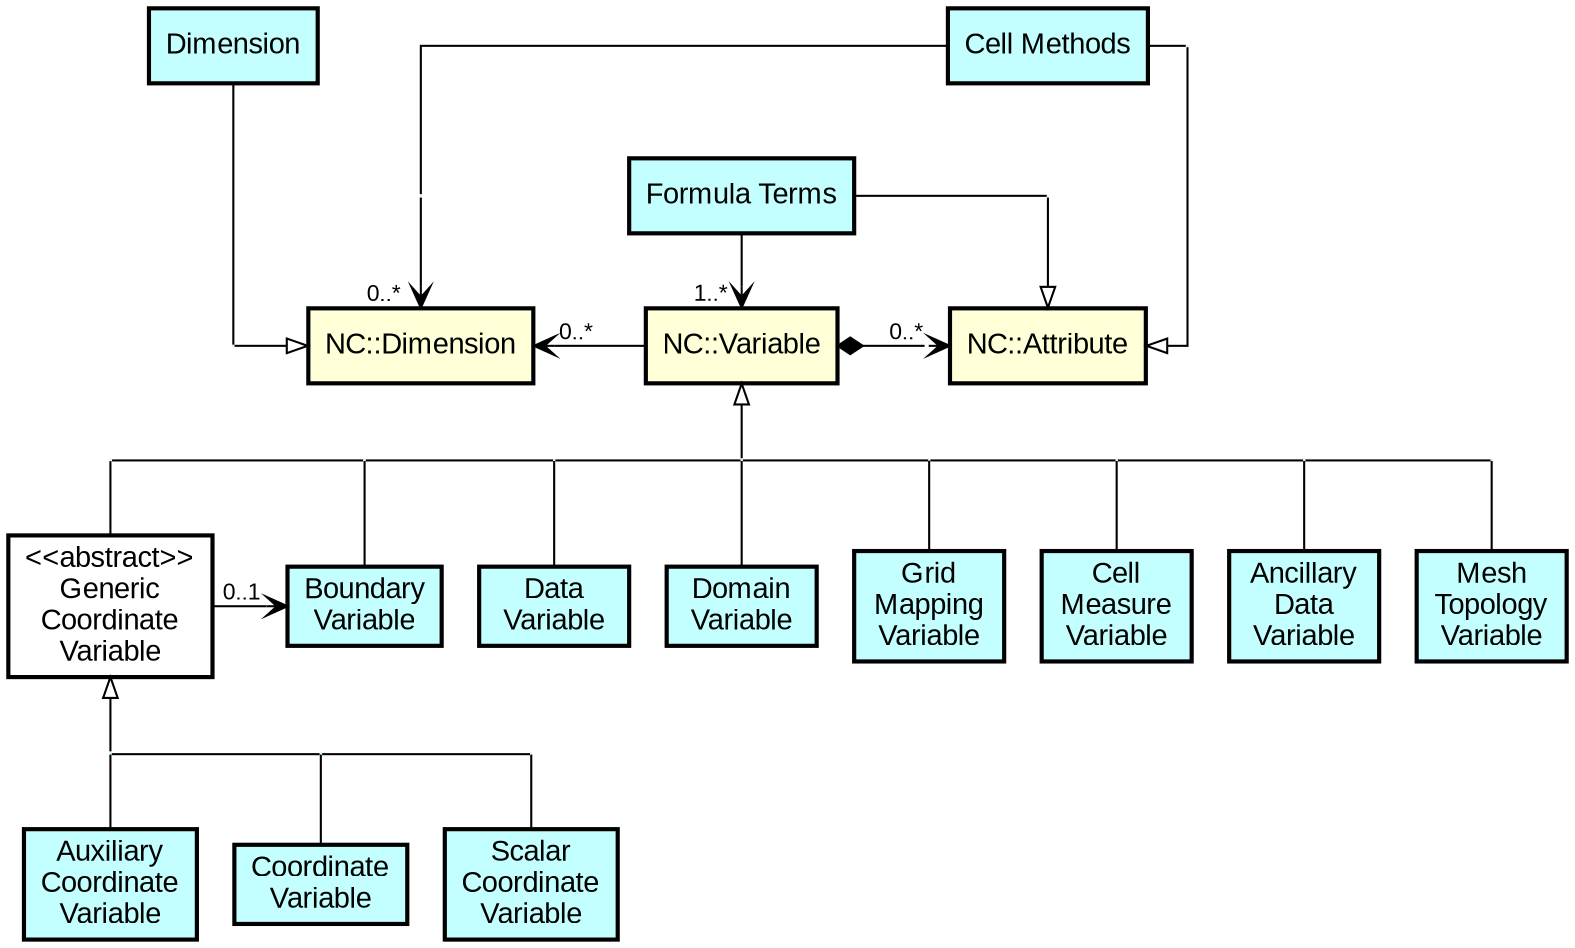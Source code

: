 # ====================================================================
# Source code for cfdm_cf_concepts.svg
#
# cfdm_cf_concepts.svg created with:
#
# $ dot -T svg cfdm_cf_concepts.gv -o cfdm_cf_concepts.svg
# ====================================================================

digraph {splines=ortho nodesep="+0.25"

# --------------------------------------------------------------------
# NetCDF variables
# --------------------------------------------------------------------
node [
     style="filled,bold"
     shape=rectangle
     fillcolor="#FFFFD8"
     width=1.0
     height=0.5
     fontname="Arial"
     ]

NetCDFDimension [label="NC::Dimension"]
NetCDFVariable [label="NC::Variable"]
NetCDFAttribute [label="NC::Attribute"]

# --------------------------------------------------------------------
# CF-netCDF elements
# --------------------------------------------------------------------
node [
     style="filled,bold"
     shape=rectangle
     fillcolor="#C3FFFF"
     width=1.0
     height=0.5
     fontname="Arial"
     ]

GenericCoordinate [label="<<abstract>>\nGeneric\nCoordinate\nVariable"
		   fillcolor=white]

Dimension [label="Dimension"]
CellMethods [label="Cell Methods"]
FormulaTerms [label="Formula Terms"]
AuxiliaryCoordinate [label="Auxiliary\nCoordinate\nVariable"]
Coordinate [label="Coordinate\nVariable"]
ScalarCoordinate [label="Scalar\nCoordinate\nVariable"]
Data [label="Data\nVariable"]
Domain [label="Domain\nVariable"]
CellMeasure [label="Cell\nMeasure\nVariable"]
AncillaryData [label="Ancillary\nData\nVariable"]
BoundaryVariable [label="Boundary\nVariable"]
GridMapping [label="Grid\nMapping\nVariable"]
MeshTopology [label="Mesh\nTopology\nVariable"]

# --------------------------------------------------------------------
# Invisible nodes used to aid in layout
# --------------------------------------------------------------------
node [
     width=0
     height=0
     size=fixed
     shape=none
     label=""
     ]
route1
route2
route3
route4
route5
route6
route7
route8
route9
route10
route11
route12
route13
route14
route15

edge [arrowtail=none
      arrowhead=none
      dir=both
      arrowsize=1.0
      fontname="Arial"
      labelfontsize=11.0
      ]

Dimension -> route3 []
route3 -> NetCDFDimension [arrowhead=empty minlen=2]
CellMethods -> route1 []
route1 -> NetCDFDimension [arrowhead=vee headlabel="0..*   " weight=100]
CellMethods -> route2 []
route2 -> NetCDFAttribute [arrowhead=empty]

{rank=same; Dimension, route2, CellMethods}

NetCDFDimension -> NetCDFVariable [arrowtail=vee minlen=3 taillabel="    0..*"]
NetCDFVariable -> NetCDFAttribute [arrowtail=vee arrowhead=diamond minlen=3 taillabel="0..*    "]
{rank=same; route3, NetCDFDimension, NetCDFVariable, NetCDFAttribute}

FormulaTerms -> NetCDFVariable [arrowhead=vee weight=100 headlabel="1..*  "]
FormulaTerms -> route11 []
route11 -> NetCDFAttribute [arrowhead=empty weight=100]	    
{rank=same; route1, route11, FormulaTerms}

NetCDFVariable -> route7 [arrowtail=empty weight=100]
route7 -> Domain [weight=100]
GenericCoordinate -> route4 [weight=100]
route4 -> route5 []
route5 -> BoundaryVariable [weight=100]
route5 -> route6 []
route6 -> Data []
route6 -> route7 []
route7 -> route8 []       
GridMapping -> route8 [weight=100]
route8 -> route9 []
route9 -> CellMeasure [weight=100]
route9 -> route10 []
route10 -> AncillaryData [weight=100]
route10 -> route15 []
route15 -> MeshTopology [weight=100]

{rank=same; route4, route5, route6, route7, route8, route9, route10, route15}
{rank=same; GenericCoordinate, BoundaryVariable, Data, Domain, CellMeasure, AncillaryData GridMapping}

GenericCoordinate -> BoundaryVariable [arrowhead=vee arrowtail=none minlen=2 headlabel="0..1    "]

GenericCoordinate -> route12 [arrowtail=empty weight=100]
route12 -> AuxiliaryCoordinate [weight=100]
route12 -> route13 []
route13 -> Coordinate []
route13 -> route14 []
route14 -> ScalarCoordinate [weight=100]

{rank=same; route12, route13, route14}
{rank=same; AuxiliaryCoordinate, Coordinate, ScalarCoordinate}

# --------------------------------------------------------------------
# Invisible edges used to aid in layout
# --------------------------------------------------------------------
CellMethods -> route11 [style=invis weight=100]

}
